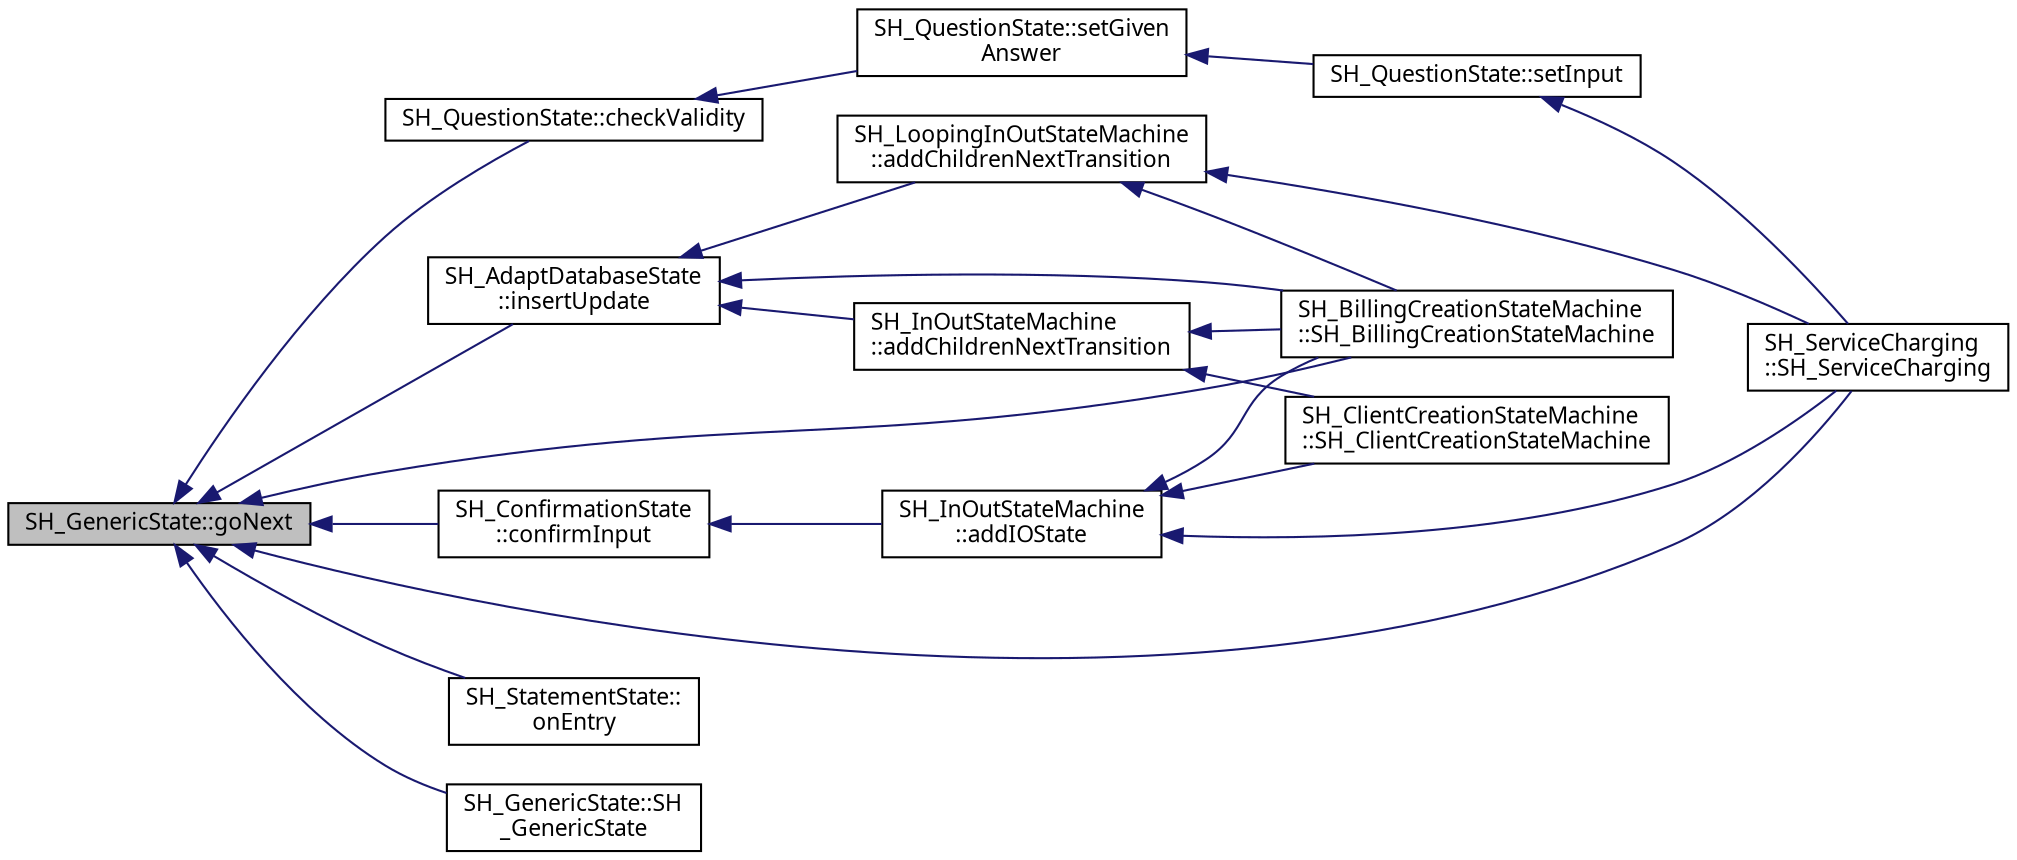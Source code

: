 digraph "SH_GenericState::goNext"
{
 // INTERACTIVE_SVG=YES
  bgcolor="transparent";
  edge [fontname="Verdana",fontsize="11",labelfontname="Verdana",labelfontsize="11"];
  node [fontname="Verdana",fontsize="11",shape=record];
  rankdir="LR";
  Node1 [label="SH_GenericState::goNext",height=0.2,width=0.4,color="black", fillcolor="grey75", style="filled" fontcolor="black"];
  Node1 -> Node2 [dir="back",color="midnightblue",fontsize="11",style="solid",fontname="Verdana"];
  Node2 [label="SH_QuestionState::checkValidity",height=0.2,width=0.4,color="black",URL="$classSH__QuestionState.html#a902be003650c33d954d707b2d3ee0bb9"];
  Node2 -> Node3 [dir="back",color="midnightblue",fontsize="11",style="solid",fontname="Verdana"];
  Node3 [label="SH_QuestionState::setGiven\lAnswer",height=0.2,width=0.4,color="black",URL="$classSH__QuestionState.html#a8fec0a91aed0b2b1699db17169873eb0"];
  Node3 -> Node4 [dir="back",color="midnightblue",fontsize="11",style="solid",fontname="Verdana"];
  Node4 [label="SH_QuestionState::setInput",height=0.2,width=0.4,color="black",URL="$classSH__QuestionState.html#ab40b6202090d1afcc965e124b2deb88a"];
  Node4 -> Node5 [dir="back",color="midnightblue",fontsize="11",style="solid",fontname="Verdana"];
  Node5 [label="SH_ServiceCharging\l::SH_ServiceCharging",height=0.2,width=0.4,color="black",URL="$classSH__ServiceCharging.html#afa5273d046049b1c2b020a6a19a8290b",tooltip="SH_ServiceCharging. "];
  Node1 -> Node6 [dir="back",color="midnightblue",fontsize="11",style="solid",fontname="Verdana"];
  Node6 [label="SH_ConfirmationState\l::confirmInput",height=0.2,width=0.4,color="black",URL="$classSH__ConfirmationState.html#a039267260de5d102ac7511e6a5fae87f"];
  Node6 -> Node7 [dir="back",color="midnightblue",fontsize="11",style="solid",fontname="Verdana"];
  Node7 [label="SH_InOutStateMachine\l::addIOState",height=0.2,width=0.4,color="black",URL="$classSH__InOutStateMachine.html#a2528cffddbe6f98c32ebef41423c0118"];
  Node7 -> Node8 [dir="back",color="midnightblue",fontsize="11",style="solid",fontname="Verdana"];
  Node8 [label="SH_BillingCreationStateMachine\l::SH_BillingCreationStateMachine",height=0.2,width=0.4,color="black",URL="$classSH__BillingCreationStateMachine.html#ad62b77fa4aeafe200056ff3974562f83",tooltip="SH_BillingCreationStateMachine. "];
  Node7 -> Node9 [dir="back",color="midnightblue",fontsize="11",style="solid",fontname="Verdana"];
  Node9 [label="SH_ClientCreationStateMachine\l::SH_ClientCreationStateMachine",height=0.2,width=0.4,color="black",URL="$classSH__ClientCreationStateMachine.html#a0b406b0f404c0fd33bf35be8ce0cc811"];
  Node7 -> Node5 [dir="back",color="midnightblue",fontsize="11",style="solid",fontname="Verdana"];
  Node1 -> Node10 [dir="back",color="midnightblue",fontsize="11",style="solid",fontname="Verdana"];
  Node10 [label="SH_AdaptDatabaseState\l::insertUpdate",height=0.2,width=0.4,color="black",URL="$classSH__AdaptDatabaseState.html#a037db544ea05f42d21fcbdda758839fe",tooltip="Enregistre dans la base de données les valeurs données. "];
  Node10 -> Node11 [dir="back",color="midnightblue",fontsize="11",style="solid",fontname="Verdana"];
  Node11 [label="SH_LoopingInOutStateMachine\l::addChildrenNextTransition",height=0.2,width=0.4,color="black",URL="$classSH__LoopingInOutStateMachine.html#abfae9f47019379f270496de46845c729"];
  Node11 -> Node8 [dir="back",color="midnightblue",fontsize="11",style="solid",fontname="Verdana"];
  Node11 -> Node5 [dir="back",color="midnightblue",fontsize="11",style="solid",fontname="Verdana"];
  Node10 -> Node12 [dir="back",color="midnightblue",fontsize="11",style="solid",fontname="Verdana"];
  Node12 [label="SH_InOutStateMachine\l::addChildrenNextTransition",height=0.2,width=0.4,color="black",URL="$classSH__InOutStateMachine.html#aa78420f8778d7777809aad77eb8473b4"];
  Node12 -> Node8 [dir="back",color="midnightblue",fontsize="11",style="solid",fontname="Verdana"];
  Node12 -> Node9 [dir="back",color="midnightblue",fontsize="11",style="solid",fontname="Verdana"];
  Node10 -> Node8 [dir="back",color="midnightblue",fontsize="11",style="solid",fontname="Verdana"];
  Node1 -> Node13 [dir="back",color="midnightblue",fontsize="11",style="solid",fontname="Verdana"];
  Node13 [label="SH_StatementState::\lonEntry",height=0.2,width=0.4,color="black",URL="$classSH__StatementState.html#ab866a023213fe1bd1857705bf98a8f65"];
  Node1 -> Node8 [dir="back",color="midnightblue",fontsize="11",style="solid",fontname="Verdana"];
  Node1 -> Node14 [dir="back",color="midnightblue",fontsize="11",style="solid",fontname="Verdana"];
  Node14 [label="SH_GenericState::SH\l_GenericState",height=0.2,width=0.4,color="black",URL="$classSH__GenericState.html#a3cc3cb1491b812dfdd032fc6438dfd4e"];
  Node1 -> Node5 [dir="back",color="midnightblue",fontsize="11",style="solid",fontname="Verdana"];
}
